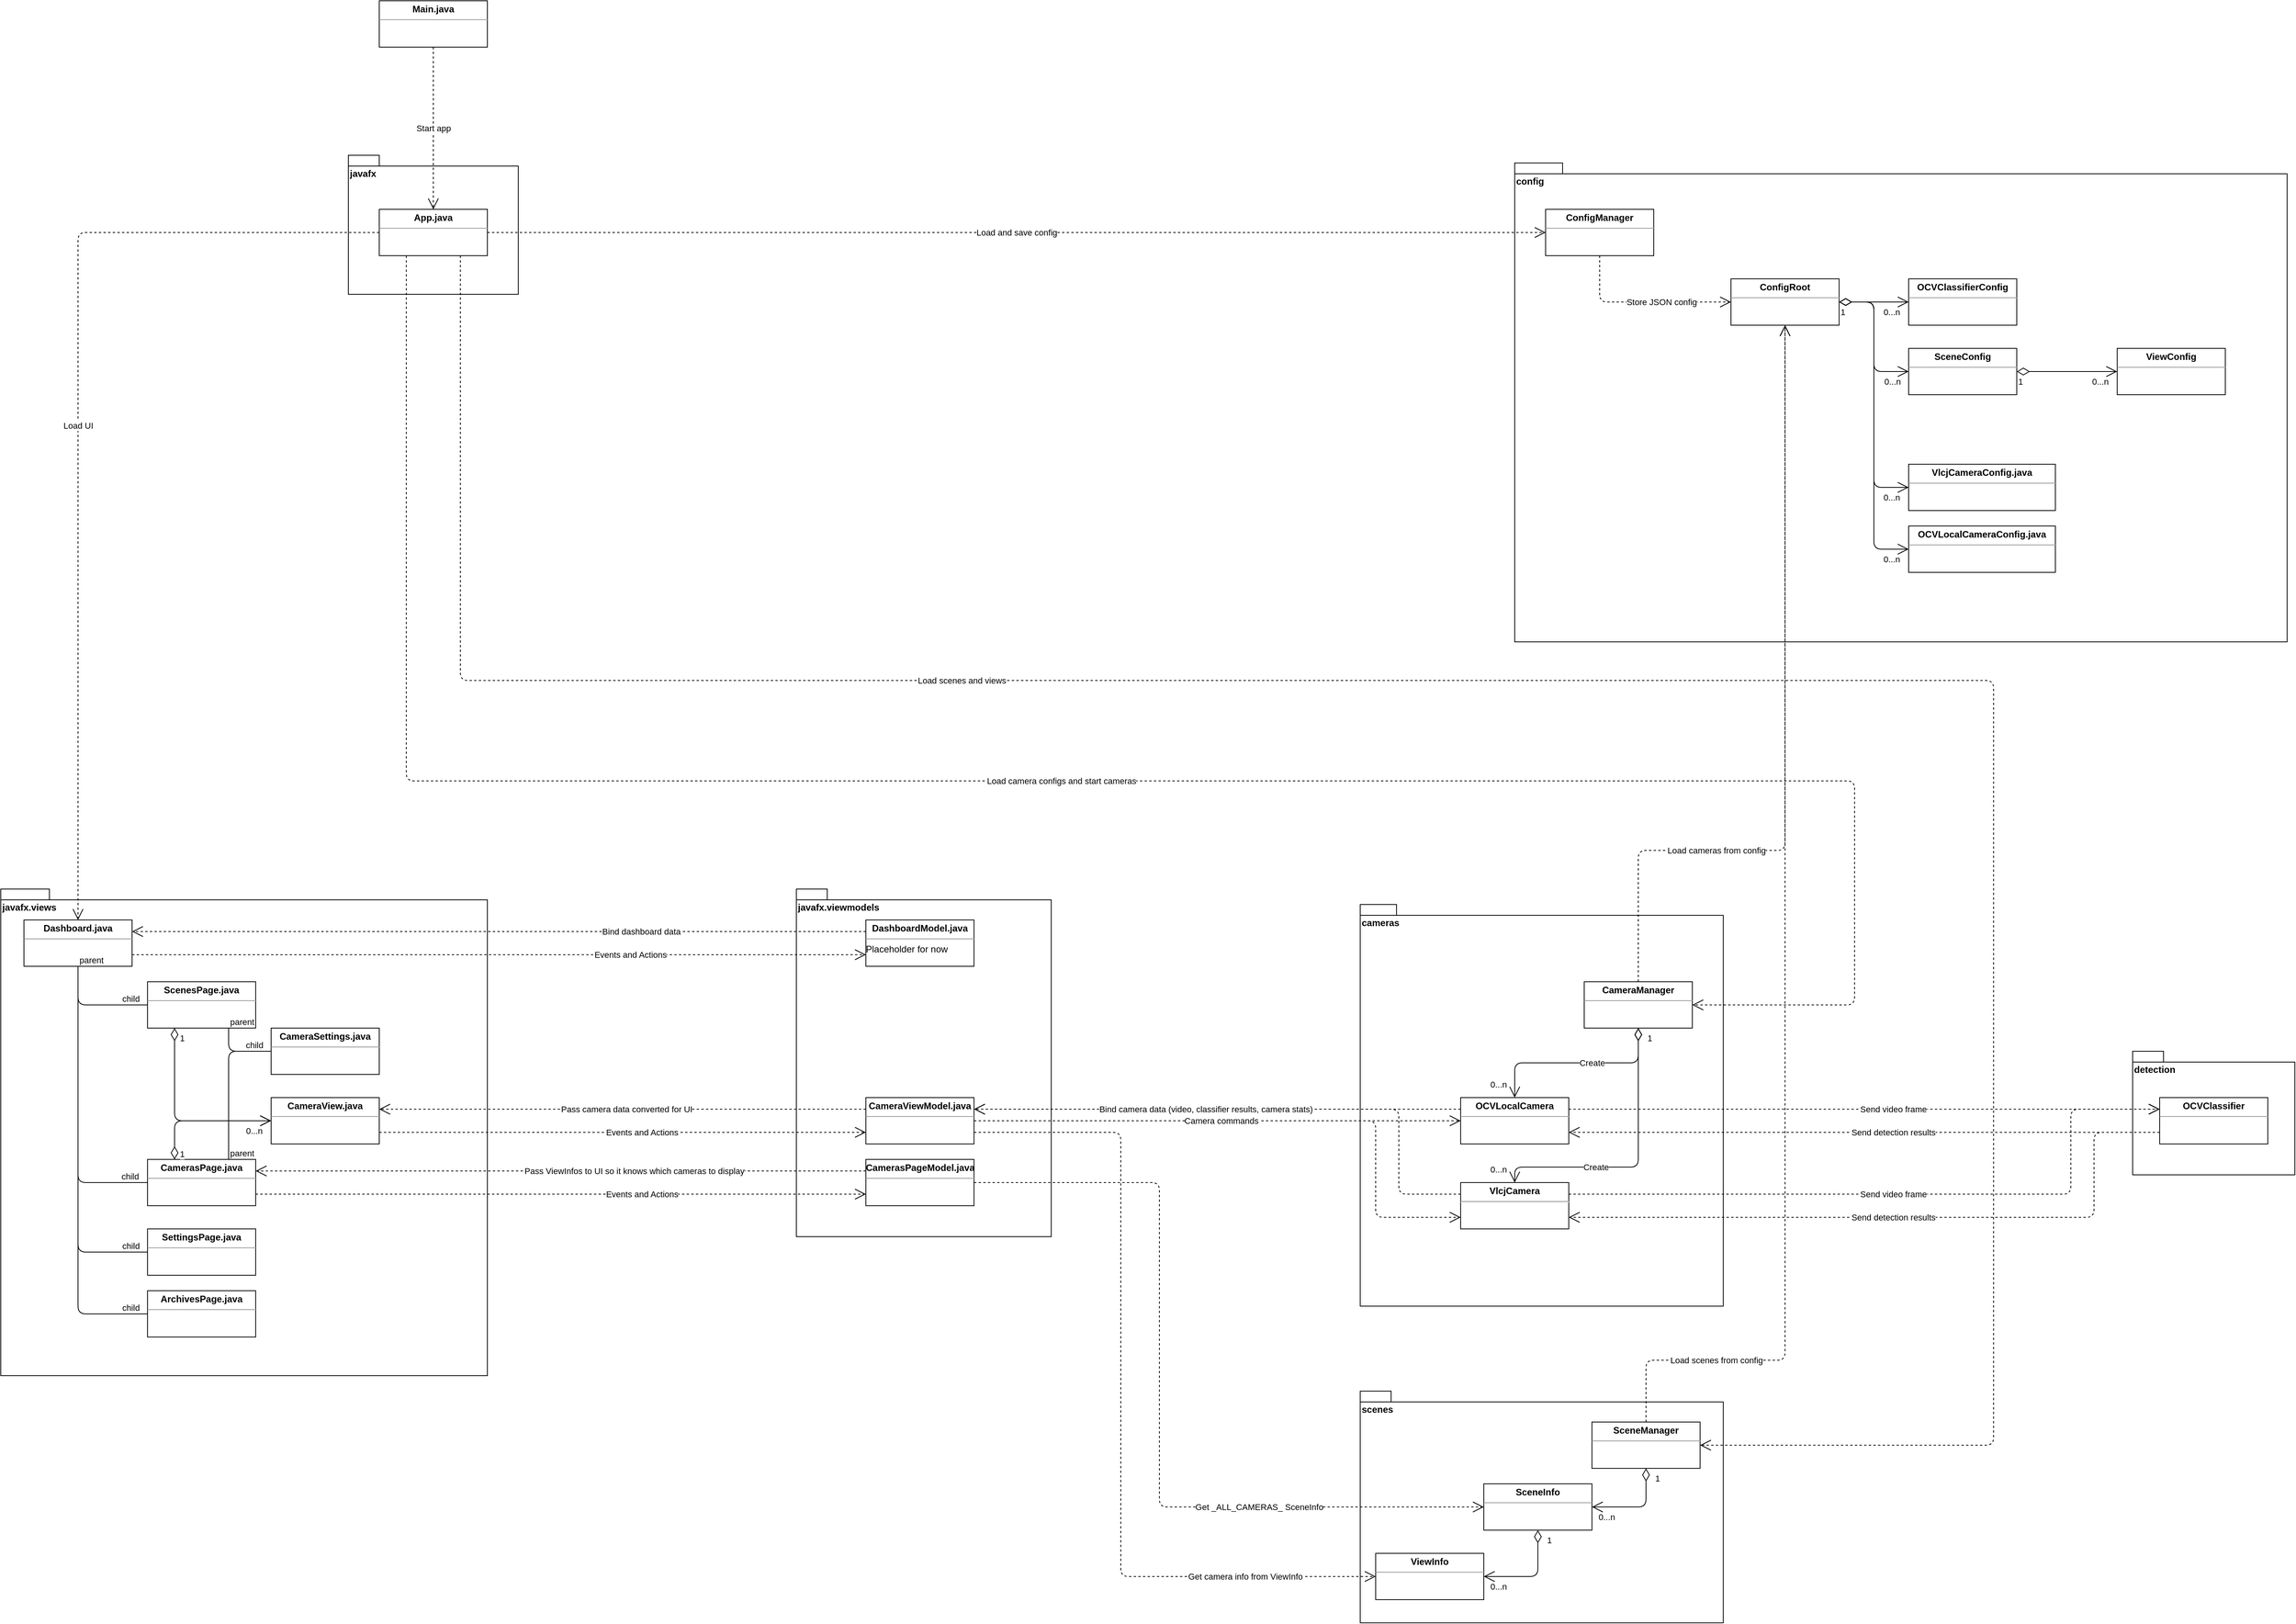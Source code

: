 <mxfile version="13.6.2" type="device"><diagram id="bg77-XRoLJZ72MAEQRH6" name="Page-1"><mxGraphModel dx="4124" dy="2210" grid="1" gridSize="10" guides="1" tooltips="1" connect="1" arrows="1" fold="1" page="1" pageScale="3" pageWidth="1100" pageHeight="850" math="0" shadow="0"><root><mxCell id="0"/><mxCell id="1" parent="0"/><mxCell id="wHmIsS5EZAq9K72k59eY-1" value="cameras" style="shape=folder;fontStyle=1;spacingTop=10;tabWidth=40;tabHeight=14;tabPosition=left;html=1;verticalAlign=top;align=left;" parent="1" vertex="1"><mxGeometry x="1900" y="1220" width="470" height="520" as="geometry"/></mxCell><mxCell id="wHmIsS5EZAq9K72k59eY-16" value="config" style="shape=folder;fontStyle=1;spacingTop=10;tabWidth=40;tabHeight=14;tabPosition=left;html=1;verticalAlign=top;align=left;" parent="1" vertex="1"><mxGeometry x="2100" y="260" width="1000" height="620" as="geometry"/></mxCell><mxCell id="wHmIsS5EZAq9K72k59eY-17" value="detection" style="shape=folder;fontStyle=1;spacingTop=10;tabWidth=40;tabHeight=14;tabPosition=left;html=1;verticalAlign=top;align=left;" parent="1" vertex="1"><mxGeometry x="2900" y="1410" width="210" height="160" as="geometry"/></mxCell><mxCell id="wHmIsS5EZAq9K72k59eY-19" value="javafx" style="shape=folder;fontStyle=1;spacingTop=10;tabWidth=40;tabHeight=14;tabPosition=left;html=1;verticalAlign=top;align=left;" parent="1" vertex="1"><mxGeometry x="590" y="250" width="220" height="180" as="geometry"/></mxCell><mxCell id="wHmIsS5EZAq9K72k59eY-26" value="javafx.viewmodels" style="shape=folder;fontStyle=1;spacingTop=10;tabWidth=40;tabHeight=14;tabPosition=left;html=1;verticalAlign=top;align=left;" parent="1" vertex="1"><mxGeometry x="1170" y="1200" width="330" height="450" as="geometry"/></mxCell><mxCell id="wHmIsS5EZAq9K72k59eY-27" value="javafx.views" style="shape=folder;fontStyle=1;spacingTop=10;tabWidth=40;tabHeight=14;tabPosition=left;html=1;verticalAlign=top;align=left;" parent="1" vertex="1"><mxGeometry x="140" y="1200" width="630" height="630" as="geometry"/></mxCell><mxCell id="wHmIsS5EZAq9K72k59eY-28" value="scenes" style="shape=folder;fontStyle=1;spacingTop=10;tabWidth=40;tabHeight=14;tabPosition=left;html=1;verticalAlign=top;align=left;" parent="1" vertex="1"><mxGeometry x="1900" y="1850" width="470" height="300" as="geometry"/></mxCell><mxCell id="wHmIsS5EZAq9K72k59eY-29" value="&lt;p style=&quot;margin: 0px ; margin-top: 4px ; text-align: center&quot;&gt;&lt;b&gt;Main.java&lt;/b&gt;&lt;/p&gt;&lt;hr size=&quot;1&quot;&gt;&lt;div style=&quot;height: 2px&quot;&gt;&lt;/div&gt;" style="verticalAlign=top;align=left;overflow=fill;fontSize=12;fontFamily=Helvetica;html=1;shadow=0;sketch=0;" parent="1" vertex="1"><mxGeometry x="630" y="50" width="140" height="60" as="geometry"/></mxCell><mxCell id="wHmIsS5EZAq9K72k59eY-30" value="&lt;p style=&quot;margin: 0px ; margin-top: 4px ; text-align: center&quot;&gt;&lt;b&gt;App.java&lt;/b&gt;&lt;/p&gt;&lt;hr size=&quot;1&quot;&gt;&lt;div style=&quot;height: 2px&quot;&gt;&lt;/div&gt;" style="verticalAlign=top;align=left;overflow=fill;fontSize=12;fontFamily=Helvetica;html=1;shadow=0;sketch=0;" parent="1" vertex="1"><mxGeometry x="630" y="320" width="140" height="60" as="geometry"/></mxCell><mxCell id="wHmIsS5EZAq9K72k59eY-31" value="Start app" style="endArrow=open;endSize=12;dashed=1;html=1;entryX=0.5;entryY=0;entryDx=0;entryDy=0;exitX=0.5;exitY=1;exitDx=0;exitDy=0;" parent="1" source="wHmIsS5EZAq9K72k59eY-29" target="wHmIsS5EZAq9K72k59eY-30" edge="1"><mxGeometry width="160" relative="1" as="geometry"><mxPoint x="620" y="90" as="sourcePoint"/><mxPoint x="800" y="80" as="targetPoint"/><Array as="points"/></mxGeometry></mxCell><mxCell id="wHmIsS5EZAq9K72k59eY-32" value="&lt;p style=&quot;margin: 0px ; margin-top: 4px ; text-align: center&quot;&gt;&lt;b&gt;ConfigManager&lt;/b&gt;&lt;/p&gt;&lt;hr size=&quot;1&quot;&gt;&lt;div style=&quot;height: 2px&quot;&gt;&lt;/div&gt;" style="verticalAlign=top;align=left;overflow=fill;fontSize=12;fontFamily=Helvetica;html=1;shadow=0;sketch=0;" parent="1" vertex="1"><mxGeometry x="2140" y="320" width="140" height="60" as="geometry"/></mxCell><mxCell id="wHmIsS5EZAq9K72k59eY-33" value="&lt;p style=&quot;margin: 0px ; margin-top: 4px ; text-align: center&quot;&gt;&lt;b&gt;CameraManager&lt;/b&gt;&lt;/p&gt;&lt;hr size=&quot;1&quot;&gt;&lt;div style=&quot;height: 2px&quot;&gt;&lt;/div&gt;" style="verticalAlign=top;align=left;overflow=fill;fontSize=12;fontFamily=Helvetica;html=1;shadow=0;sketch=0;" parent="1" vertex="1"><mxGeometry x="2190" y="1320" width="140" height="60" as="geometry"/></mxCell><mxCell id="wHmIsS5EZAq9K72k59eY-36" value="&lt;p style=&quot;margin: 0px ; margin-top: 4px ; text-align: center&quot;&gt;&lt;b&gt;SceneManager&lt;/b&gt;&lt;/p&gt;&lt;hr size=&quot;1&quot;&gt;&lt;div style=&quot;height: 2px&quot;&gt;&lt;/div&gt;" style="verticalAlign=top;align=left;overflow=fill;fontSize=12;fontFamily=Helvetica;html=1;shadow=0;sketch=0;" parent="1" vertex="1"><mxGeometry x="2200" y="1890" width="140" height="60" as="geometry"/></mxCell><mxCell id="wHmIsS5EZAq9K72k59eY-37" value="Load and save config" style="endArrow=open;endSize=12;dashed=1;html=1;entryX=0;entryY=0.5;entryDx=0;entryDy=0;exitX=1;exitY=0.5;exitDx=0;exitDy=0;" parent="1" source="wHmIsS5EZAq9K72k59eY-30" target="wHmIsS5EZAq9K72k59eY-32" edge="1"><mxGeometry width="160" relative="1" as="geometry"><mxPoint x="1020" y="330" as="sourcePoint"/><mxPoint x="1180" y="330" as="targetPoint"/></mxGeometry></mxCell><mxCell id="wHmIsS5EZAq9K72k59eY-38" value="Load camera configs and start cameras" style="endArrow=open;endSize=12;dashed=1;html=1;exitX=0.25;exitY=1;exitDx=0;exitDy=0;entryX=1;entryY=0.5;entryDx=0;entryDy=0;edgeStyle=orthogonalEdgeStyle;" parent="1" source="wHmIsS5EZAq9K72k59eY-30" target="wHmIsS5EZAq9K72k59eY-33" edge="1"><mxGeometry width="160" relative="1" as="geometry"><mxPoint x="1100" y="520" as="sourcePoint"/><mxPoint x="1260" y="520" as="targetPoint"/><Array as="points"><mxPoint x="665" y="1060"/><mxPoint x="2540" y="1060"/><mxPoint x="2540" y="1350"/></Array></mxGeometry></mxCell><mxCell id="wHmIsS5EZAq9K72k59eY-39" value="Load scenes and views" style="endArrow=open;endSize=12;dashed=1;html=1;exitX=0.75;exitY=1;exitDx=0;exitDy=0;entryX=1;entryY=0.5;entryDx=0;entryDy=0;edgeStyle=orthogonalEdgeStyle;" parent="1" source="wHmIsS5EZAq9K72k59eY-30" target="wHmIsS5EZAq9K72k59eY-36" edge="1"><mxGeometry x="-0.386" width="160" relative="1" as="geometry"><mxPoint x="1030" y="610" as="sourcePoint"/><mxPoint x="1190" y="610" as="targetPoint"/><Array as="points"><mxPoint x="735" y="930"/><mxPoint x="2720" y="930"/><mxPoint x="2720" y="1920"/></Array><mxPoint as="offset"/></mxGeometry></mxCell><mxCell id="wHmIsS5EZAq9K72k59eY-40" value="&lt;p style=&quot;margin: 0px ; margin-top: 4px ; text-align: center&quot;&gt;&lt;b&gt;Dashboard.java&lt;/b&gt;&lt;/p&gt;&lt;hr size=&quot;1&quot;&gt;&lt;div style=&quot;height: 2px&quot;&gt;&lt;/div&gt;" style="verticalAlign=top;align=left;overflow=fill;fontSize=12;fontFamily=Helvetica;html=1;shadow=0;sketch=0;" parent="1" vertex="1"><mxGeometry x="170" y="1240" width="140" height="60" as="geometry"/></mxCell><mxCell id="wHmIsS5EZAq9K72k59eY-41" value="Load UI" style="endArrow=open;endSize=12;dashed=1;html=1;exitX=0;exitY=0.5;exitDx=0;exitDy=0;edgeStyle=orthogonalEdgeStyle;" parent="1" source="wHmIsS5EZAq9K72k59eY-30" target="wHmIsS5EZAq9K72k59eY-40" edge="1"><mxGeometry width="160" relative="1" as="geometry"><mxPoint x="920" y="730" as="sourcePoint"/><mxPoint x="1080" y="730" as="targetPoint"/></mxGeometry></mxCell><mxCell id="wHmIsS5EZAq9K72k59eY-42" value="&lt;p style=&quot;margin: 0px ; margin-top: 4px ; text-align: center&quot;&gt;&lt;b&gt;ScenesPage.java&lt;/b&gt;&lt;/p&gt;&lt;hr size=&quot;1&quot;&gt;&lt;div style=&quot;height: 2px&quot;&gt;&lt;/div&gt;" style="verticalAlign=top;align=left;overflow=fill;fontSize=12;fontFamily=Helvetica;html=1;shadow=0;sketch=0;" parent="1" vertex="1"><mxGeometry x="330" y="1320" width="140" height="60" as="geometry"/></mxCell><mxCell id="wHmIsS5EZAq9K72k59eY-46" value="&lt;p style=&quot;margin: 0px ; margin-top: 4px ; text-align: center&quot;&gt;&lt;b&gt;CamerasPage.java&lt;/b&gt;&lt;/p&gt;&lt;hr size=&quot;1&quot;&gt;&lt;div style=&quot;height: 2px&quot;&gt;&lt;/div&gt;" style="verticalAlign=top;align=left;overflow=fill;fontSize=12;fontFamily=Helvetica;html=1;shadow=0;sketch=0;" parent="1" vertex="1"><mxGeometry x="330" y="1550" width="140" height="60" as="geometry"/></mxCell><mxCell id="wHmIsS5EZAq9K72k59eY-47" value="&lt;p style=&quot;margin: 0px ; margin-top: 4px ; text-align: center&quot;&gt;&lt;b&gt;ArchivesPage.java&lt;/b&gt;&lt;/p&gt;&lt;hr size=&quot;1&quot;&gt;&lt;div style=&quot;height: 2px&quot;&gt;&lt;/div&gt;" style="verticalAlign=top;align=left;overflow=fill;fontSize=12;fontFamily=Helvetica;html=1;shadow=0;sketch=0;" parent="1" vertex="1"><mxGeometry x="330" y="1720" width="140" height="60" as="geometry"/></mxCell><mxCell id="wHmIsS5EZAq9K72k59eY-48" value="&lt;p style=&quot;margin: 0px ; margin-top: 4px ; text-align: center&quot;&gt;&lt;b&gt;SettingsPage.java&lt;/b&gt;&lt;/p&gt;&lt;hr size=&quot;1&quot;&gt;&lt;div style=&quot;height: 2px&quot;&gt;&lt;/div&gt;" style="verticalAlign=top;align=left;overflow=fill;fontSize=12;fontFamily=Helvetica;html=1;shadow=0;sketch=0;" parent="1" vertex="1"><mxGeometry x="330" y="1640" width="140" height="60" as="geometry"/></mxCell><mxCell id="wHmIsS5EZAq9K72k59eY-49" value="&lt;p style=&quot;margin: 0px ; margin-top: 4px ; text-align: center&quot;&gt;&lt;b&gt;CameraView.java&lt;/b&gt;&lt;/p&gt;&lt;hr size=&quot;1&quot;&gt;&lt;div style=&quot;height: 2px&quot;&gt;&lt;/div&gt;" style="verticalAlign=top;align=left;overflow=fill;fontSize=12;fontFamily=Helvetica;html=1;shadow=0;sketch=0;" parent="1" vertex="1"><mxGeometry x="490" y="1470" width="140" height="60" as="geometry"/></mxCell><mxCell id="wHmIsS5EZAq9K72k59eY-50" value="&lt;p style=&quot;margin: 0px ; margin-top: 4px ; text-align: center&quot;&gt;&lt;b&gt;CameraSettings.java&lt;/b&gt;&lt;/p&gt;&lt;hr size=&quot;1&quot;&gt;&lt;div style=&quot;height: 2px&quot;&gt;&lt;/div&gt;" style="verticalAlign=top;align=left;overflow=fill;fontSize=12;fontFamily=Helvetica;html=1;shadow=0;sketch=0;" parent="1" vertex="1"><mxGeometry x="490" y="1380" width="140" height="60" as="geometry"/></mxCell><mxCell id="wHmIsS5EZAq9K72k59eY-59" value="&lt;p style=&quot;margin: 0px ; margin-top: 4px ; text-align: center&quot;&gt;&lt;b&gt;CameraViewModel.java&lt;/b&gt;&lt;/p&gt;&lt;hr size=&quot;1&quot;&gt;&lt;div style=&quot;height: 2px&quot;&gt;&lt;/div&gt;" style="verticalAlign=top;align=left;overflow=fill;fontSize=12;fontFamily=Helvetica;html=1;shadow=0;sketch=0;" parent="1" vertex="1"><mxGeometry x="1260" y="1470" width="140" height="60" as="geometry"/></mxCell><mxCell id="wHmIsS5EZAq9K72k59eY-61" value="&lt;p style=&quot;margin: 0px ; margin-top: 4px ; text-align: center&quot;&gt;&lt;b&gt;CamerasPageModel.java&lt;/b&gt;&lt;/p&gt;&lt;hr size=&quot;1&quot;&gt;&lt;div style=&quot;height: 2px&quot;&gt;&lt;/div&gt;" style="verticalAlign=top;align=left;overflow=fill;fontSize=12;fontFamily=Helvetica;html=1;shadow=0;sketch=0;" parent="1" vertex="1"><mxGeometry x="1260" y="1550" width="140" height="60" as="geometry"/></mxCell><mxCell id="wjSLXh61M84-6aLvye-E-1" value="Events and Actions" style="endArrow=open;endSize=12;dashed=1;html=1;entryX=0;entryY=0.75;entryDx=0;entryDy=0;exitX=1;exitY=0.75;exitDx=0;exitDy=0;" edge="1" parent="1" source="wHmIsS5EZAq9K72k59eY-49" target="wHmIsS5EZAq9K72k59eY-59"><mxGeometry x="0.079" width="160" relative="1" as="geometry"><mxPoint x="150" y="1270" as="sourcePoint"/><mxPoint x="950" y="960" as="targetPoint"/><mxPoint as="offset"/></mxGeometry></mxCell><mxCell id="wjSLXh61M84-6aLvye-E-2" value="Pass camera data converted for UI" style="endArrow=open;endSize=12;dashed=1;html=1;exitX=0;exitY=0.25;exitDx=0;exitDy=0;entryX=1;entryY=0.25;entryDx=0;entryDy=0;" edge="1" parent="1" source="wHmIsS5EZAq9K72k59eY-59" target="wHmIsS5EZAq9K72k59eY-49"><mxGeometry x="-0.016" width="160" relative="1" as="geometry"><mxPoint x="700" y="970" as="sourcePoint"/><mxPoint x="40" y="1250" as="targetPoint"/><mxPoint as="offset"/></mxGeometry></mxCell><mxCell id="wjSLXh61M84-6aLvye-E-3" value="Events and Actions" style="endArrow=open;endSize=12;dashed=1;html=1;entryX=0;entryY=0.75;entryDx=0;entryDy=0;exitX=1;exitY=0.75;exitDx=0;exitDy=0;" edge="1" parent="1" source="wHmIsS5EZAq9K72k59eY-46" target="wHmIsS5EZAq9K72k59eY-61"><mxGeometry x="0.266" width="160" relative="1" as="geometry"><mxPoint x="360" y="1330" as="sourcePoint"/><mxPoint x="710" y="1270" as="targetPoint"/><mxPoint as="offset"/></mxGeometry></mxCell><mxCell id="wjSLXh61M84-6aLvye-E-4" value="Pass ViewInfos to UI so it knows which cameras to display" style="endArrow=open;endSize=12;dashed=1;html=1;exitX=0;exitY=0.25;exitDx=0;exitDy=0;entryX=1;entryY=0.25;entryDx=0;entryDy=0;" edge="1" parent="1" source="wHmIsS5EZAq9K72k59eY-61" target="wHmIsS5EZAq9K72k59eY-46"><mxGeometry x="-0.24" width="160" relative="1" as="geometry"><mxPoint x="640" y="880" as="sourcePoint"/><mxPoint x="270" y="1300" as="targetPoint"/><mxPoint as="offset"/></mxGeometry></mxCell><mxCell id="wjSLXh61M84-6aLvye-E-15" value="&lt;p style=&quot;margin: 0px ; margin-top: 4px ; text-align: center&quot;&gt;&lt;b&gt;DashboardModel.java&lt;/b&gt;&lt;/p&gt;&lt;hr size=&quot;1&quot;&gt;&lt;div style=&quot;height: 2px&quot;&gt;Placeholder for now&lt;/div&gt;" style="verticalAlign=top;align=left;overflow=fill;fontSize=12;fontFamily=Helvetica;html=1;shadow=0;sketch=0;" vertex="1" parent="1"><mxGeometry x="1260" y="1240" width="140" height="60" as="geometry"/></mxCell><mxCell id="wjSLXh61M84-6aLvye-E-16" value="Events and Actions" style="endArrow=open;endSize=12;dashed=1;html=1;entryX=0;entryY=0.75;entryDx=0;entryDy=0;exitX=1;exitY=0.75;exitDx=0;exitDy=0;" edge="1" parent="1" target="wjSLXh61M84-6aLvye-E-15" source="wHmIsS5EZAq9K72k59eY-40"><mxGeometry x="0.358" width="160" relative="1" as="geometry"><mxPoint x="320" y="1285" as="sourcePoint"/><mxPoint x="560" y="960" as="targetPoint"/><mxPoint as="offset"/></mxGeometry></mxCell><mxCell id="wjSLXh61M84-6aLvye-E-17" value="Bind dashboard data" style="endArrow=open;endSize=12;dashed=1;html=1;exitX=0;exitY=0.25;exitDx=0;exitDy=0;entryX=1;entryY=0.25;entryDx=0;entryDy=0;" edge="1" parent="1" source="wjSLXh61M84-6aLvye-E-15" target="wHmIsS5EZAq9K72k59eY-40"><mxGeometry x="-0.39" width="160" relative="1" as="geometry"><mxPoint x="490" y="570" as="sourcePoint"/><mxPoint x="320" y="1255" as="targetPoint"/><mxPoint x="-1" as="offset"/></mxGeometry></mxCell><mxCell id="wjSLXh61M84-6aLvye-E-18" value="" style="endArrow=none;html=1;edgeStyle=orthogonalEdgeStyle;exitX=0.5;exitY=1;exitDx=0;exitDy=0;entryX=0;entryY=0.5;entryDx=0;entryDy=0;" edge="1" parent="1" source="wHmIsS5EZAq9K72k59eY-40" target="wHmIsS5EZAq9K72k59eY-48"><mxGeometry relative="1" as="geometry"><mxPoint x="420" y="1580" as="sourcePoint"/><mxPoint x="580" y="1580" as="targetPoint"/></mxGeometry></mxCell><mxCell id="wjSLXh61M84-6aLvye-E-19" value="parent" style="edgeLabel;resizable=0;html=1;align=left;verticalAlign=bottom;" connectable="0" vertex="1" parent="wjSLXh61M84-6aLvye-E-18"><mxGeometry x="-1" relative="1" as="geometry"/></mxCell><mxCell id="wjSLXh61M84-6aLvye-E-20" value="child" style="edgeLabel;resizable=0;html=1;align=right;verticalAlign=bottom;" connectable="0" vertex="1" parent="wjSLXh61M84-6aLvye-E-18"><mxGeometry x="1" relative="1" as="geometry"><mxPoint x="-9.97" as="offset"/></mxGeometry></mxCell><mxCell id="wjSLXh61M84-6aLvye-E-21" value="" style="endArrow=none;html=1;edgeStyle=orthogonalEdgeStyle;exitX=0.5;exitY=1;exitDx=0;exitDy=0;entryX=0;entryY=0.5;entryDx=0;entryDy=0;" edge="1" parent="1" source="wHmIsS5EZAq9K72k59eY-40" target="wHmIsS5EZAq9K72k59eY-47"><mxGeometry relative="1" as="geometry"><mxPoint x="250" y="1310" as="sourcePoint"/><mxPoint x="340" y="1360" as="targetPoint"/></mxGeometry></mxCell><mxCell id="wjSLXh61M84-6aLvye-E-22" value="parent" style="edgeLabel;resizable=0;html=1;align=left;verticalAlign=bottom;" connectable="0" vertex="1" parent="wjSLXh61M84-6aLvye-E-21"><mxGeometry x="-1" relative="1" as="geometry"/></mxCell><mxCell id="wjSLXh61M84-6aLvye-E-23" value="child" style="edgeLabel;resizable=0;html=1;align=right;verticalAlign=bottom;" connectable="0" vertex="1" parent="wjSLXh61M84-6aLvye-E-21"><mxGeometry x="1" relative="1" as="geometry"><mxPoint x="-9.97" as="offset"/></mxGeometry></mxCell><mxCell id="wjSLXh61M84-6aLvye-E-24" value="" style="endArrow=none;html=1;edgeStyle=orthogonalEdgeStyle;exitX=0.5;exitY=1;exitDx=0;exitDy=0;entryX=0;entryY=0.5;entryDx=0;entryDy=0;" edge="1" parent="1" source="wHmIsS5EZAq9K72k59eY-40" target="wHmIsS5EZAq9K72k59eY-42"><mxGeometry relative="1" as="geometry"><mxPoint x="250" y="1310" as="sourcePoint"/><mxPoint x="340" y="1440" as="targetPoint"/></mxGeometry></mxCell><mxCell id="wjSLXh61M84-6aLvye-E-25" value="parent" style="edgeLabel;resizable=0;html=1;align=left;verticalAlign=bottom;" connectable="0" vertex="1" parent="wjSLXh61M84-6aLvye-E-24"><mxGeometry x="-1" relative="1" as="geometry"/></mxCell><mxCell id="wjSLXh61M84-6aLvye-E-26" value="child" style="edgeLabel;resizable=0;html=1;align=right;verticalAlign=bottom;" connectable="0" vertex="1" parent="wjSLXh61M84-6aLvye-E-24"><mxGeometry x="1" relative="1" as="geometry"><mxPoint x="-9.97" as="offset"/></mxGeometry></mxCell><mxCell id="wjSLXh61M84-6aLvye-E-27" value="" style="endArrow=none;html=1;edgeStyle=orthogonalEdgeStyle;exitX=0.5;exitY=1;exitDx=0;exitDy=0;entryX=0;entryY=0.5;entryDx=0;entryDy=0;" edge="1" parent="1" source="wHmIsS5EZAq9K72k59eY-40" target="wHmIsS5EZAq9K72k59eY-46"><mxGeometry relative="1" as="geometry"><mxPoint x="250" y="1310" as="sourcePoint"/><mxPoint x="340" y="1520" as="targetPoint"/></mxGeometry></mxCell><mxCell id="wjSLXh61M84-6aLvye-E-28" value="parent" style="edgeLabel;resizable=0;html=1;align=left;verticalAlign=bottom;" connectable="0" vertex="1" parent="wjSLXh61M84-6aLvye-E-27"><mxGeometry x="-1" relative="1" as="geometry"/></mxCell><mxCell id="wjSLXh61M84-6aLvye-E-29" value="child" style="edgeLabel;resizable=0;html=1;align=right;verticalAlign=bottom;" connectable="0" vertex="1" parent="wjSLXh61M84-6aLvye-E-27"><mxGeometry x="1" relative="1" as="geometry"><mxPoint x="-10.26" as="offset"/></mxGeometry></mxCell><mxCell id="wjSLXh61M84-6aLvye-E-30" value="" style="endArrow=none;html=1;edgeStyle=orthogonalEdgeStyle;exitX=0.75;exitY=1;exitDx=0;exitDy=0;entryX=0;entryY=0.5;entryDx=0;entryDy=0;" edge="1" parent="1" source="wHmIsS5EZAq9K72k59eY-42" target="wHmIsS5EZAq9K72k59eY-50"><mxGeometry relative="1" as="geometry"><mxPoint x="250" y="1150" as="sourcePoint"/><mxPoint x="340" y="1360" as="targetPoint"/></mxGeometry></mxCell><mxCell id="wjSLXh61M84-6aLvye-E-31" value="parent" style="edgeLabel;resizable=0;html=1;align=left;verticalAlign=bottom;" connectable="0" vertex="1" parent="wjSLXh61M84-6aLvye-E-30"><mxGeometry x="-1" relative="1" as="geometry"/></mxCell><mxCell id="wjSLXh61M84-6aLvye-E-32" value="child" style="edgeLabel;resizable=0;html=1;align=right;verticalAlign=bottom;" connectable="0" vertex="1" parent="wjSLXh61M84-6aLvye-E-30"><mxGeometry x="1" relative="1" as="geometry"><mxPoint x="-10.14" as="offset"/></mxGeometry></mxCell><mxCell id="wjSLXh61M84-6aLvye-E-33" value="" style="endArrow=none;html=1;edgeStyle=orthogonalEdgeStyle;exitX=0.75;exitY=0;exitDx=0;exitDy=0;entryX=0;entryY=0.5;entryDx=0;entryDy=0;" edge="1" parent="1" source="wHmIsS5EZAq9K72k59eY-46" target="wHmIsS5EZAq9K72k59eY-50"><mxGeometry relative="1" as="geometry"><mxPoint x="410" y="1390" as="sourcePoint"/><mxPoint x="500" y="1420" as="targetPoint"/></mxGeometry></mxCell><mxCell id="wjSLXh61M84-6aLvye-E-34" value="parent" style="edgeLabel;resizable=0;html=1;align=left;verticalAlign=bottom;" connectable="0" vertex="1" parent="wjSLXh61M84-6aLvye-E-33"><mxGeometry x="-1" relative="1" as="geometry"/></mxCell><mxCell id="wjSLXh61M84-6aLvye-E-35" value="child" style="edgeLabel;resizable=0;html=1;align=right;verticalAlign=bottom;" connectable="0" vertex="1" parent="wjSLXh61M84-6aLvye-E-33"><mxGeometry x="1" relative="1" as="geometry"><mxPoint x="-9.91" as="offset"/></mxGeometry></mxCell><mxCell id="wjSLXh61M84-6aLvye-E-42" value="" style="endArrow=open;html=1;endSize=12;startArrow=diamondThin;startSize=14;startFill=0;edgeStyle=orthogonalEdgeStyle;exitX=0.25;exitY=1;exitDx=0;exitDy=0;entryX=0;entryY=0.5;entryDx=0;entryDy=0;" edge="1" parent="1" source="wHmIsS5EZAq9K72k59eY-42" target="wHmIsS5EZAq9K72k59eY-49"><mxGeometry relative="1" as="geometry"><mxPoint x="960" y="1320" as="sourcePoint"/><mxPoint x="1120" y="1320" as="targetPoint"/></mxGeometry></mxCell><mxCell id="wjSLXh61M84-6aLvye-E-43" value="1" style="edgeLabel;resizable=0;html=1;align=left;verticalAlign=top;" connectable="0" vertex="1" parent="wjSLXh61M84-6aLvye-E-42"><mxGeometry x="-1" relative="1" as="geometry"><mxPoint x="5" as="offset"/></mxGeometry></mxCell><mxCell id="wjSLXh61M84-6aLvye-E-44" value="0...n" style="edgeLabel;resizable=0;html=1;align=right;verticalAlign=top;" connectable="0" vertex="1" parent="wjSLXh61M84-6aLvye-E-42"><mxGeometry x="1" relative="1" as="geometry"><mxPoint x="-10.2" as="offset"/></mxGeometry></mxCell><mxCell id="wjSLXh61M84-6aLvye-E-45" value="" style="endArrow=open;html=1;endSize=12;startArrow=diamondThin;startSize=14;startFill=0;edgeStyle=orthogonalEdgeStyle;exitX=0.25;exitY=0;exitDx=0;exitDy=0;entryX=0;entryY=0.5;entryDx=0;entryDy=0;" edge="1" parent="1" source="wHmIsS5EZAq9K72k59eY-46" target="wHmIsS5EZAq9K72k59eY-49"><mxGeometry relative="1" as="geometry"><mxPoint x="375" y="1390" as="sourcePoint"/><mxPoint x="500" y="1510" as="targetPoint"/></mxGeometry></mxCell><mxCell id="wjSLXh61M84-6aLvye-E-46" value="1" style="edgeLabel;resizable=0;html=1;align=left;verticalAlign=top;" connectable="0" vertex="1" parent="wjSLXh61M84-6aLvye-E-45"><mxGeometry x="-1" relative="1" as="geometry"><mxPoint x="5" y="-20" as="offset"/></mxGeometry></mxCell><mxCell id="wjSLXh61M84-6aLvye-E-47" value="0...n" style="edgeLabel;resizable=0;html=1;align=right;verticalAlign=top;" connectable="0" vertex="1" parent="wjSLXh61M84-6aLvye-E-45"><mxGeometry x="1" relative="1" as="geometry"><mxPoint x="-10.2" as="offset"/></mxGeometry></mxCell><mxCell id="wjSLXh61M84-6aLvye-E-49" value="&lt;p style=&quot;margin: 0px ; margin-top: 4px ; text-align: center&quot;&gt;&lt;b&gt;OCVLocalCamera&lt;/b&gt;&lt;/p&gt;&lt;hr size=&quot;1&quot;&gt;&lt;div style=&quot;height: 2px&quot;&gt;&lt;/div&gt;" style="verticalAlign=top;align=left;overflow=fill;fontSize=12;fontFamily=Helvetica;html=1;shadow=0;sketch=0;" vertex="1" parent="1"><mxGeometry x="2030" y="1470" width="140" height="60" as="geometry"/></mxCell><mxCell id="wjSLXh61M84-6aLvye-E-50" value="&lt;p style=&quot;margin: 0px ; margin-top: 4px ; text-align: center&quot;&gt;&lt;b&gt;VlcjCamera&lt;/b&gt;&lt;/p&gt;&lt;hr&gt;" style="verticalAlign=top;align=left;overflow=fill;fontSize=12;fontFamily=Helvetica;html=1;shadow=0;sketch=0;" vertex="1" parent="1"><mxGeometry x="2030" y="1580" width="140" height="60" as="geometry"/></mxCell><mxCell id="wjSLXh61M84-6aLvye-E-60" value="Camera commands" style="endArrow=open;endSize=12;dashed=1;html=1;entryX=0;entryY=0.5;entryDx=0;entryDy=0;exitX=1;exitY=0.5;exitDx=0;exitDy=0;" edge="1" parent="1" source="wHmIsS5EZAq9K72k59eY-59" target="wjSLXh61M84-6aLvye-E-49"><mxGeometry x="0.016" width="160" relative="1" as="geometry"><mxPoint x="1380" y="1525" as="sourcePoint"/><mxPoint x="2010" y="1525" as="targetPoint"/><mxPoint as="offset"/></mxGeometry></mxCell><mxCell id="wjSLXh61M84-6aLvye-E-61" value="Bind camera data (video, classifier results, camera stats)" style="endArrow=open;endSize=12;dashed=1;html=1;exitX=0;exitY=0.25;exitDx=0;exitDy=0;entryX=1;entryY=0.25;entryDx=0;entryDy=0;" edge="1" parent="1" source="wjSLXh61M84-6aLvye-E-49" target="wHmIsS5EZAq9K72k59eY-59"><mxGeometry x="0.048" width="160" relative="1" as="geometry"><mxPoint x="2020" y="1440" as="sourcePoint"/><mxPoint x="1390" y="1440" as="targetPoint"/><mxPoint as="offset"/></mxGeometry></mxCell><mxCell id="wjSLXh61M84-6aLvye-E-62" value="Camera commands" style="endArrow=open;endSize=12;dashed=1;html=1;entryX=0;entryY=0.75;entryDx=0;entryDy=0;exitX=1;exitY=0.5;exitDx=0;exitDy=0;edgeStyle=orthogonalEdgeStyle;" edge="1" parent="1" source="wHmIsS5EZAq9K72k59eY-59" target="wjSLXh61M84-6aLvye-E-50"><mxGeometry x="-0.152" width="160" relative="1" as="geometry"><mxPoint x="1410" y="1525" as="sourcePoint"/><mxPoint x="2040" y="1525" as="targetPoint"/><mxPoint as="offset"/><Array as="points"><mxPoint x="1920" y="1500"/><mxPoint x="1920" y="1625"/></Array></mxGeometry></mxCell><mxCell id="wjSLXh61M84-6aLvye-E-63" value="Bind camera data (video, classifier results, camera stats)" style="endArrow=open;endSize=12;dashed=1;html=1;exitX=0;exitY=0.25;exitDx=0;exitDy=0;entryX=1;entryY=0.25;entryDx=0;entryDy=0;edgeStyle=orthogonalEdgeStyle;" edge="1" parent="1" source="wjSLXh61M84-6aLvye-E-50" target="wHmIsS5EZAq9K72k59eY-59"><mxGeometry x="0.189" width="160" relative="1" as="geometry"><mxPoint x="2040" y="1495" as="sourcePoint"/><mxPoint x="1410" y="1495" as="targetPoint"/><mxPoint as="offset"/><Array as="points"><mxPoint x="1950" y="1595"/><mxPoint x="1950" y="1485"/></Array></mxGeometry></mxCell><mxCell id="wjSLXh61M84-6aLvye-E-65" value="&lt;p style=&quot;margin: 0px ; margin-top: 4px ; text-align: center&quot;&gt;&lt;b&gt;SceneInfo&lt;/b&gt;&lt;/p&gt;&lt;hr size=&quot;1&quot;&gt;&lt;div style=&quot;height: 2px&quot;&gt;&lt;/div&gt;" style="verticalAlign=top;align=left;overflow=fill;fontSize=12;fontFamily=Helvetica;html=1;shadow=0;sketch=0;" vertex="1" parent="1"><mxGeometry x="2060" y="1970" width="140" height="60" as="geometry"/></mxCell><mxCell id="wjSLXh61M84-6aLvye-E-66" value="&lt;p style=&quot;margin: 0px ; margin-top: 4px ; text-align: center&quot;&gt;&lt;b&gt;ViewInfo&lt;/b&gt;&lt;/p&gt;&lt;hr size=&quot;1&quot;&gt;&lt;div style=&quot;height: 2px&quot;&gt;&lt;/div&gt;" style="verticalAlign=top;align=left;overflow=fill;fontSize=12;fontFamily=Helvetica;html=1;shadow=0;sketch=0;" vertex="1" parent="1"><mxGeometry x="1920" y="2060" width="140" height="60" as="geometry"/></mxCell><mxCell id="wjSLXh61M84-6aLvye-E-67" value="" style="endArrow=open;html=1;endSize=12;startArrow=diamondThin;startSize=14;startFill=0;edgeStyle=orthogonalEdgeStyle;exitX=0.5;exitY=1;exitDx=0;exitDy=0;entryX=1;entryY=0.5;entryDx=0;entryDy=0;" edge="1" parent="1" source="wHmIsS5EZAq9K72k59eY-36" target="wjSLXh61M84-6aLvye-E-65"><mxGeometry relative="1" as="geometry"><mxPoint x="1600" y="1900" as="sourcePoint"/><mxPoint x="1760" y="1900" as="targetPoint"/></mxGeometry></mxCell><mxCell id="wjSLXh61M84-6aLvye-E-68" value="1" style="edgeLabel;resizable=0;html=1;align=left;verticalAlign=top;" connectable="0" vertex="1" parent="wjSLXh61M84-6aLvye-E-67"><mxGeometry x="-1" relative="1" as="geometry"><mxPoint x="10" as="offset"/></mxGeometry></mxCell><mxCell id="wjSLXh61M84-6aLvye-E-69" value="0...n" style="edgeLabel;resizable=0;html=1;align=right;verticalAlign=top;" connectable="0" vertex="1" parent="wjSLXh61M84-6aLvye-E-67"><mxGeometry x="1" relative="1" as="geometry"><mxPoint x="30" as="offset"/></mxGeometry></mxCell><mxCell id="wjSLXh61M84-6aLvye-E-70" value="" style="endArrow=open;html=1;endSize=12;startArrow=diamondThin;startSize=14;startFill=0;edgeStyle=orthogonalEdgeStyle;exitX=0.5;exitY=1;exitDx=0;exitDy=0;entryX=1;entryY=0.5;entryDx=0;entryDy=0;" edge="1" parent="1" source="wjSLXh61M84-6aLvye-E-65" target="wjSLXh61M84-6aLvye-E-66"><mxGeometry relative="1" as="geometry"><mxPoint x="2190" y="2070" as="sourcePoint"/><mxPoint x="2120" y="2120" as="targetPoint"/></mxGeometry></mxCell><mxCell id="wjSLXh61M84-6aLvye-E-71" value="1" style="edgeLabel;resizable=0;html=1;align=left;verticalAlign=top;" connectable="0" vertex="1" parent="wjSLXh61M84-6aLvye-E-70"><mxGeometry x="-1" relative="1" as="geometry"><mxPoint x="10" as="offset"/></mxGeometry></mxCell><mxCell id="wjSLXh61M84-6aLvye-E-72" value="0...n" style="edgeLabel;resizable=0;html=1;align=right;verticalAlign=top;" connectable="0" vertex="1" parent="wjSLXh61M84-6aLvye-E-70"><mxGeometry x="1" relative="1" as="geometry"><mxPoint x="30" as="offset"/></mxGeometry></mxCell><mxCell id="wjSLXh61M84-6aLvye-E-73" value="Get camera info from ViewInfo" style="endArrow=open;endSize=12;dashed=1;html=1;exitX=1;exitY=0.75;exitDx=0;exitDy=0;entryX=0;entryY=0.5;entryDx=0;entryDy=0;edgeStyle=orthogonalEdgeStyle;" edge="1" parent="1" source="wHmIsS5EZAq9K72k59eY-59" target="wjSLXh61M84-6aLvye-E-66"><mxGeometry x="0.69" width="160" relative="1" as="geometry"><mxPoint x="1480" y="1700" as="sourcePoint"/><mxPoint x="1640" y="1700" as="targetPoint"/><Array as="points"><mxPoint x="1590" y="1515"/><mxPoint x="1590" y="2090"/></Array><mxPoint as="offset"/></mxGeometry></mxCell><mxCell id="wjSLXh61M84-6aLvye-E-74" value="Get _ALL_CAMERAS_ SceneInfo" style="endArrow=open;endSize=12;dashed=1;html=1;exitX=1;exitY=0.5;exitDx=0;exitDy=0;entryX=0;entryY=0.5;entryDx=0;entryDy=0;edgeStyle=orthogonalEdgeStyle;" edge="1" parent="1" source="wHmIsS5EZAq9K72k59eY-61" target="wjSLXh61M84-6aLvye-E-65"><mxGeometry x="0.463" width="160" relative="1" as="geometry"><mxPoint x="1450" y="1620" as="sourcePoint"/><mxPoint x="1610" y="1620" as="targetPoint"/><Array as="points"><mxPoint x="1640" y="1580"/><mxPoint x="1640" y="2000"/></Array><mxPoint x="-1" as="offset"/></mxGeometry></mxCell><mxCell id="wjSLXh61M84-6aLvye-E-75" value="&lt;p style=&quot;margin: 0px ; margin-top: 4px ; text-align: center&quot;&gt;&lt;b&gt;OCVClassifier&lt;/b&gt;&lt;/p&gt;&lt;hr size=&quot;1&quot;&gt;&lt;div style=&quot;height: 2px&quot;&gt;&lt;/div&gt;" style="verticalAlign=top;align=left;overflow=fill;fontSize=12;fontFamily=Helvetica;html=1;shadow=0;sketch=0;" vertex="1" parent="1"><mxGeometry x="2935" y="1470" width="140" height="60" as="geometry"/></mxCell><mxCell id="wjSLXh61M84-6aLvye-E-76" value="Create" style="endArrow=open;html=1;endSize=12;startArrow=diamondThin;startSize=14;startFill=0;edgeStyle=orthogonalEdgeStyle;entryX=0.5;entryY=0;entryDx=0;entryDy=0;exitX=0.5;exitY=1;exitDx=0;exitDy=0;" edge="1" parent="1" source="wHmIsS5EZAq9K72k59eY-33" target="wjSLXh61M84-6aLvye-E-49"><mxGeometry x="-0.16" relative="1" as="geometry"><mxPoint x="2120" y="1500" as="sourcePoint"/><mxPoint x="2280" y="1500" as="targetPoint"/><mxPoint as="offset"/></mxGeometry></mxCell><mxCell id="wjSLXh61M84-6aLvye-E-77" value="1" style="edgeLabel;resizable=0;html=1;align=left;verticalAlign=top;" connectable="0" vertex="1" parent="wjSLXh61M84-6aLvye-E-76"><mxGeometry x="-1" relative="1" as="geometry"><mxPoint x="10" as="offset"/></mxGeometry></mxCell><mxCell id="wjSLXh61M84-6aLvye-E-78" value="0...n" style="edgeLabel;resizable=0;html=1;align=right;verticalAlign=top;" connectable="0" vertex="1" parent="wjSLXh61M84-6aLvye-E-76"><mxGeometry x="1" relative="1" as="geometry"><mxPoint x="-10.0" y="-30.34" as="offset"/></mxGeometry></mxCell><mxCell id="wjSLXh61M84-6aLvye-E-79" value="Create" style="endArrow=open;html=1;endSize=12;startArrow=diamondThin;startSize=14;startFill=0;edgeStyle=orthogonalEdgeStyle;exitX=0.5;exitY=1;exitDx=0;exitDy=0;" edge="1" parent="1" source="wHmIsS5EZAq9K72k59eY-33" target="wjSLXh61M84-6aLvye-E-50"><mxGeometry x="0.143" y="-30" relative="1" as="geometry"><mxPoint x="2270" y="1390" as="sourcePoint"/><mxPoint x="2180" y="1510" as="targetPoint"/><mxPoint x="-30" y="30" as="offset"/><Array as="points"><mxPoint x="2260" y="1560"/><mxPoint x="2100" y="1560"/></Array></mxGeometry></mxCell><mxCell id="wjSLXh61M84-6aLvye-E-80" value="1" style="edgeLabel;resizable=0;html=1;align=left;verticalAlign=top;" connectable="0" vertex="1" parent="wjSLXh61M84-6aLvye-E-79"><mxGeometry x="-1" relative="1" as="geometry"><mxPoint x="10" as="offset"/></mxGeometry></mxCell><mxCell id="wjSLXh61M84-6aLvye-E-81" value="0...n" style="edgeLabel;resizable=0;html=1;align=right;verticalAlign=top;" connectable="0" vertex="1" parent="wjSLXh61M84-6aLvye-E-79"><mxGeometry x="1" relative="1" as="geometry"><mxPoint x="-10.0" y="-30" as="offset"/></mxGeometry></mxCell><mxCell id="wjSLXh61M84-6aLvye-E-82" value="Send video frame" style="endArrow=open;endSize=12;dashed=1;html=1;entryX=0;entryY=0.25;entryDx=0;entryDy=0;exitX=1;exitY=0.25;exitDx=0;exitDy=0;" edge="1" parent="1" source="wjSLXh61M84-6aLvye-E-49" target="wjSLXh61M84-6aLvye-E-75"><mxGeometry x="0.098" width="160" relative="1" as="geometry"><mxPoint x="2250" y="1515" as="sourcePoint"/><mxPoint x="2840" y="1530" as="targetPoint"/><mxPoint as="offset"/></mxGeometry></mxCell><mxCell id="wjSLXh61M84-6aLvye-E-83" value="Send detection results" style="endArrow=open;endSize=12;dashed=1;html=1;exitX=0;exitY=0.75;exitDx=0;exitDy=0;entryX=1;entryY=0.75;entryDx=0;entryDy=0;" edge="1" parent="1" source="wjSLXh61M84-6aLvye-E-75" target="wjSLXh61M84-6aLvye-E-49"><mxGeometry x="-0.098" width="160" relative="1" as="geometry"><mxPoint x="2920" y="1484.5" as="sourcePoint"/><mxPoint x="2290" y="1484.5" as="targetPoint"/><mxPoint as="offset"/></mxGeometry></mxCell><mxCell id="wjSLXh61M84-6aLvye-E-84" value="Send video frame" style="endArrow=open;endSize=12;dashed=1;html=1;entryX=0;entryY=0.25;entryDx=0;entryDy=0;exitX=1;exitY=0.25;exitDx=0;exitDy=0;edgeStyle=orthogonalEdgeStyle;" edge="1" parent="1" source="wjSLXh61M84-6aLvye-E-50" target="wjSLXh61M84-6aLvye-E-75"><mxGeometry x="-0.04" width="160" relative="1" as="geometry"><mxPoint x="2200" y="1600" as="sourcePoint"/><mxPoint x="2965" y="1600" as="targetPoint"/><mxPoint as="offset"/><Array as="points"><mxPoint x="2820" y="1595"/><mxPoint x="2820" y="1485"/></Array></mxGeometry></mxCell><mxCell id="wjSLXh61M84-6aLvye-E-85" value="Send detection results" style="endArrow=open;endSize=12;dashed=1;html=1;exitX=0;exitY=0.75;exitDx=0;exitDy=0;entryX=1;entryY=0.75;entryDx=0;entryDy=0;edgeStyle=orthogonalEdgeStyle;" edge="1" parent="1" source="wjSLXh61M84-6aLvye-E-75" target="wjSLXh61M84-6aLvye-E-50"><mxGeometry x="0.04" width="160" relative="1" as="geometry"><mxPoint x="2965" y="1639" as="sourcePoint"/><mxPoint x="2200" y="1639" as="targetPoint"/><mxPoint as="offset"/><Array as="points"><mxPoint x="2850" y="1515"/><mxPoint x="2850" y="1625"/></Array></mxGeometry></mxCell><mxCell id="wjSLXh61M84-6aLvye-E-86" value="&lt;p style=&quot;margin: 0px ; margin-top: 4px ; text-align: center&quot;&gt;&lt;b&gt;ConfigRoot&lt;/b&gt;&lt;/p&gt;&lt;hr size=&quot;1&quot;&gt;&lt;div style=&quot;height: 2px&quot;&gt;&lt;/div&gt;" style="verticalAlign=top;align=left;overflow=fill;fontSize=12;fontFamily=Helvetica;html=1;shadow=0;sketch=0;" vertex="1" parent="1"><mxGeometry x="2380" y="410" width="140" height="60" as="geometry"/></mxCell><mxCell id="wjSLXh61M84-6aLvye-E-87" value="&lt;p style=&quot;margin: 0px ; margin-top: 4px ; text-align: center&quot;&gt;&lt;b&gt;OCVClassifierConfig&lt;/b&gt;&lt;/p&gt;&lt;hr size=&quot;1&quot;&gt;&lt;div style=&quot;height: 2px&quot;&gt;&lt;/div&gt;" style="verticalAlign=top;align=left;overflow=fill;fontSize=12;fontFamily=Helvetica;html=1;shadow=0;sketch=0;" vertex="1" parent="1"><mxGeometry x="2610" y="410" width="140" height="60" as="geometry"/></mxCell><mxCell id="wjSLXh61M84-6aLvye-E-88" value="&lt;p style=&quot;margin: 0px ; margin-top: 4px ; text-align: center&quot;&gt;&lt;b&gt;ViewConfig&lt;/b&gt;&lt;/p&gt;&lt;hr size=&quot;1&quot;&gt;&lt;div style=&quot;height: 2px&quot;&gt;&lt;/div&gt;" style="verticalAlign=top;align=left;overflow=fill;fontSize=12;fontFamily=Helvetica;html=1;shadow=0;sketch=0;" vertex="1" parent="1"><mxGeometry x="2880" y="500" width="140" height="60" as="geometry"/></mxCell><mxCell id="wjSLXh61M84-6aLvye-E-89" value="&lt;p style=&quot;margin: 0px ; margin-top: 4px ; text-align: center&quot;&gt;&lt;b&gt;OCVLocalCameraConfig.java&lt;/b&gt;&lt;/p&gt;&lt;hr size=&quot;1&quot;&gt;&lt;div style=&quot;height: 2px&quot;&gt;&lt;/div&gt;" style="verticalAlign=top;align=left;overflow=fill;fontSize=12;fontFamily=Helvetica;html=1;shadow=0;sketch=0;" vertex="1" parent="1"><mxGeometry x="2610" y="730" width="190" height="60" as="geometry"/></mxCell><mxCell id="wjSLXh61M84-6aLvye-E-90" value="&lt;p style=&quot;margin: 0px ; margin-top: 4px ; text-align: center&quot;&gt;&lt;b&gt;SceneConfig&lt;/b&gt;&lt;/p&gt;&lt;hr size=&quot;1&quot;&gt;&lt;div style=&quot;height: 2px&quot;&gt;&lt;/div&gt;" style="verticalAlign=top;align=left;overflow=fill;fontSize=12;fontFamily=Helvetica;html=1;shadow=0;sketch=0;" vertex="1" parent="1"><mxGeometry x="2610" y="500" width="140" height="60" as="geometry"/></mxCell><mxCell id="wjSLXh61M84-6aLvye-E-91" value="&lt;p style=&quot;margin: 0px ; margin-top: 4px ; text-align: center&quot;&gt;&lt;b&gt;VlcjCameraConfig.java&lt;/b&gt;&lt;/p&gt;&lt;hr size=&quot;1&quot;&gt;&lt;div style=&quot;height: 2px&quot;&gt;&lt;/div&gt;" style="verticalAlign=top;align=left;overflow=fill;fontSize=12;fontFamily=Helvetica;html=1;shadow=0;sketch=0;" vertex="1" parent="1"><mxGeometry x="2610" y="650" width="190" height="60" as="geometry"/></mxCell><mxCell id="wjSLXh61M84-6aLvye-E-92" value="" style="endArrow=open;html=1;endSize=12;startArrow=diamondThin;startSize=14;startFill=0;edgeStyle=orthogonalEdgeStyle;exitX=1;exitY=0.5;exitDx=0;exitDy=0;entryX=0;entryY=0.5;entryDx=0;entryDy=0;" edge="1" parent="1" source="wjSLXh61M84-6aLvye-E-86" target="wjSLXh61M84-6aLvye-E-87"><mxGeometry relative="1" as="geometry"><mxPoint x="2210" y="430" as="sourcePoint"/><mxPoint x="2370" y="430" as="targetPoint"/></mxGeometry></mxCell><mxCell id="wjSLXh61M84-6aLvye-E-93" value="1" style="edgeLabel;resizable=0;html=1;align=left;verticalAlign=top;" connectable="0" vertex="1" parent="wjSLXh61M84-6aLvye-E-92"><mxGeometry x="-1" relative="1" as="geometry"/></mxCell><mxCell id="wjSLXh61M84-6aLvye-E-94" value="0...n" style="edgeLabel;resizable=0;html=1;align=right;verticalAlign=top;" connectable="0" vertex="1" parent="wjSLXh61M84-6aLvye-E-92"><mxGeometry x="1" relative="1" as="geometry"><mxPoint x="-10.29" as="offset"/></mxGeometry></mxCell><mxCell id="wjSLXh61M84-6aLvye-E-95" value="" style="endArrow=open;html=1;endSize=12;startArrow=diamondThin;startSize=14;startFill=0;edgeStyle=orthogonalEdgeStyle;exitX=1;exitY=0.5;exitDx=0;exitDy=0;entryX=0;entryY=0.5;entryDx=0;entryDy=0;" edge="1" parent="1" source="wjSLXh61M84-6aLvye-E-86" target="wjSLXh61M84-6aLvye-E-90"><mxGeometry relative="1" as="geometry"><mxPoint x="2530" y="450" as="sourcePoint"/><mxPoint x="2620" y="450" as="targetPoint"/></mxGeometry></mxCell><mxCell id="wjSLXh61M84-6aLvye-E-96" value="1" style="edgeLabel;resizable=0;html=1;align=left;verticalAlign=top;" connectable="0" vertex="1" parent="wjSLXh61M84-6aLvye-E-95"><mxGeometry x="-1" relative="1" as="geometry"/></mxCell><mxCell id="wjSLXh61M84-6aLvye-E-97" value="0...n" style="edgeLabel;resizable=0;html=1;align=right;verticalAlign=top;" connectable="0" vertex="1" parent="wjSLXh61M84-6aLvye-E-95"><mxGeometry x="1" relative="1" as="geometry"><mxPoint x="-10" as="offset"/></mxGeometry></mxCell><mxCell id="wjSLXh61M84-6aLvye-E-98" value="" style="endArrow=open;html=1;endSize=12;startArrow=diamondThin;startSize=14;startFill=0;edgeStyle=orthogonalEdgeStyle;exitX=1;exitY=0.5;exitDx=0;exitDy=0;entryX=0;entryY=0.5;entryDx=0;entryDy=0;" edge="1" parent="1" source="wjSLXh61M84-6aLvye-E-86" target="wjSLXh61M84-6aLvye-E-91"><mxGeometry relative="1" as="geometry"><mxPoint x="2540" y="460" as="sourcePoint"/><mxPoint x="2630" y="460" as="targetPoint"/></mxGeometry></mxCell><mxCell id="wjSLXh61M84-6aLvye-E-99" value="1" style="edgeLabel;resizable=0;html=1;align=left;verticalAlign=top;" connectable="0" vertex="1" parent="wjSLXh61M84-6aLvye-E-98"><mxGeometry x="-1" relative="1" as="geometry"/></mxCell><mxCell id="wjSLXh61M84-6aLvye-E-100" value="0...n" style="edgeLabel;resizable=0;html=1;align=right;verticalAlign=top;" connectable="0" vertex="1" parent="wjSLXh61M84-6aLvye-E-98"><mxGeometry x="1" relative="1" as="geometry"><mxPoint x="-10.29" as="offset"/></mxGeometry></mxCell><mxCell id="wjSLXh61M84-6aLvye-E-101" value="" style="endArrow=open;html=1;endSize=12;startArrow=diamondThin;startSize=14;startFill=0;edgeStyle=orthogonalEdgeStyle;exitX=1;exitY=0.5;exitDx=0;exitDy=0;entryX=0;entryY=0.5;entryDx=0;entryDy=0;" edge="1" parent="1" source="wjSLXh61M84-6aLvye-E-86" target="wjSLXh61M84-6aLvye-E-89"><mxGeometry relative="1" as="geometry"><mxPoint x="2550" y="470" as="sourcePoint"/><mxPoint x="2640" y="470" as="targetPoint"/></mxGeometry></mxCell><mxCell id="wjSLXh61M84-6aLvye-E-102" value="1" style="edgeLabel;resizable=0;html=1;align=left;verticalAlign=top;" connectable="0" vertex="1" parent="wjSLXh61M84-6aLvye-E-101"><mxGeometry x="-1" relative="1" as="geometry"/></mxCell><mxCell id="wjSLXh61M84-6aLvye-E-103" value="0...n" style="edgeLabel;resizable=0;html=1;align=right;verticalAlign=top;" connectable="0" vertex="1" parent="wjSLXh61M84-6aLvye-E-101"><mxGeometry x="1" relative="1" as="geometry"><mxPoint x="-10.29" as="offset"/></mxGeometry></mxCell><mxCell id="wjSLXh61M84-6aLvye-E-104" value="" style="endArrow=open;html=1;endSize=12;startArrow=diamondThin;startSize=14;startFill=0;edgeStyle=orthogonalEdgeStyle;exitX=1;exitY=0.5;exitDx=0;exitDy=0;entryX=0;entryY=0.5;entryDx=0;entryDy=0;" edge="1" parent="1" source="wjSLXh61M84-6aLvye-E-90" target="wjSLXh61M84-6aLvye-E-88"><mxGeometry relative="1" as="geometry"><mxPoint x="2560" y="480" as="sourcePoint"/><mxPoint x="2650" y="480" as="targetPoint"/></mxGeometry></mxCell><mxCell id="wjSLXh61M84-6aLvye-E-105" value="1" style="edgeLabel;resizable=0;html=1;align=left;verticalAlign=top;" connectable="0" vertex="1" parent="wjSLXh61M84-6aLvye-E-104"><mxGeometry x="-1" relative="1" as="geometry"/></mxCell><mxCell id="wjSLXh61M84-6aLvye-E-106" value="0...n" style="edgeLabel;resizable=0;html=1;align=right;verticalAlign=top;" connectable="0" vertex="1" parent="wjSLXh61M84-6aLvye-E-104"><mxGeometry x="1" relative="1" as="geometry"><mxPoint x="-10.29" as="offset"/></mxGeometry></mxCell><mxCell id="wjSLXh61M84-6aLvye-E-107" value="Store JSON config" style="endArrow=open;endSize=12;dashed=1;html=1;exitX=0.5;exitY=1;exitDx=0;exitDy=0;entryX=0;entryY=0.5;entryDx=0;entryDy=0;edgeStyle=orthogonalEdgeStyle;" edge="1" parent="1" source="wHmIsS5EZAq9K72k59eY-32" target="wjSLXh61M84-6aLvye-E-86"><mxGeometry x="0.217" width="160" relative="1" as="geometry"><mxPoint x="2620" y="460" as="sourcePoint"/><mxPoint x="2780" y="460" as="targetPoint"/><mxPoint as="offset"/></mxGeometry></mxCell><mxCell id="wjSLXh61M84-6aLvye-E-108" value="Load cameras from config" style="endArrow=open;endSize=12;dashed=1;html=1;exitX=0.5;exitY=0;exitDx=0;exitDy=0;entryX=0.5;entryY=1;entryDx=0;entryDy=0;edgeStyle=orthogonalEdgeStyle;" edge="1" parent="1" source="wHmIsS5EZAq9K72k59eY-33" target="wjSLXh61M84-6aLvye-E-86"><mxGeometry x="-0.481" width="160" relative="1" as="geometry"><mxPoint x="2740" y="1230" as="sourcePoint"/><mxPoint x="2900" y="1230" as="targetPoint"/><Array as="points"><mxPoint x="2260" y="1150"/><mxPoint x="2450" y="1150"/></Array><mxPoint x="1" as="offset"/></mxGeometry></mxCell><mxCell id="wjSLXh61M84-6aLvye-E-109" value="Load scenes from config" style="endArrow=open;endSize=12;dashed=1;html=1;exitX=0.5;exitY=0;exitDx=0;exitDy=0;edgeStyle=orthogonalEdgeStyle;" edge="1" parent="1" source="wHmIsS5EZAq9K72k59eY-36"><mxGeometry x="-0.787" width="160" relative="1" as="geometry"><mxPoint x="2270" y="1330.0" as="sourcePoint"/><mxPoint x="2450" y="470" as="targetPoint"/><Array as="points"><mxPoint x="2270" y="1810"/><mxPoint x="2450" y="1810"/></Array><mxPoint as="offset"/></mxGeometry></mxCell></root></mxGraphModel></diagram></mxfile>